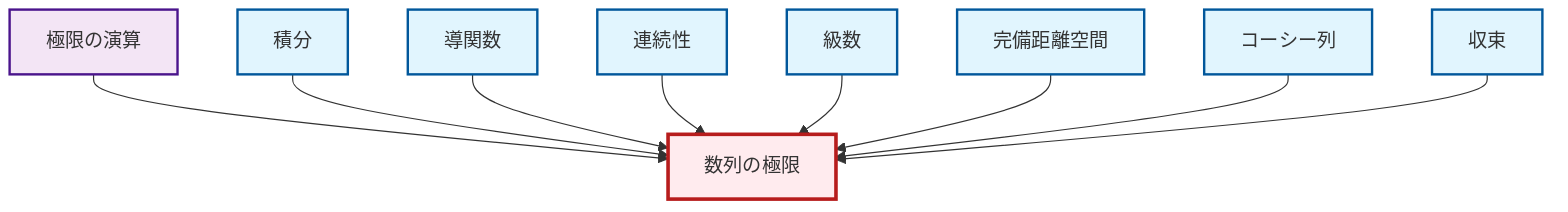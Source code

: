 graph TD
    classDef definition fill:#e1f5fe,stroke:#01579b,stroke-width:2px
    classDef theorem fill:#f3e5f5,stroke:#4a148c,stroke-width:2px
    classDef axiom fill:#fff3e0,stroke:#e65100,stroke-width:2px
    classDef example fill:#e8f5e9,stroke:#1b5e20,stroke-width:2px
    classDef current fill:#ffebee,stroke:#b71c1c,stroke-width:3px
    def-series["級数"]:::definition
    def-cauchy-sequence["コーシー列"]:::definition
    def-convergence["収束"]:::definition
    def-integral["積分"]:::definition
    def-continuity["連続性"]:::definition
    def-derivative["導関数"]:::definition
    thm-limit-arithmetic["極限の演算"]:::theorem
    def-limit["数列の極限"]:::definition
    def-complete-metric-space["完備距離空間"]:::definition
    thm-limit-arithmetic --> def-limit
    def-integral --> def-limit
    def-derivative --> def-limit
    def-continuity --> def-limit
    def-series --> def-limit
    def-complete-metric-space --> def-limit
    def-cauchy-sequence --> def-limit
    def-convergence --> def-limit
    class def-limit current